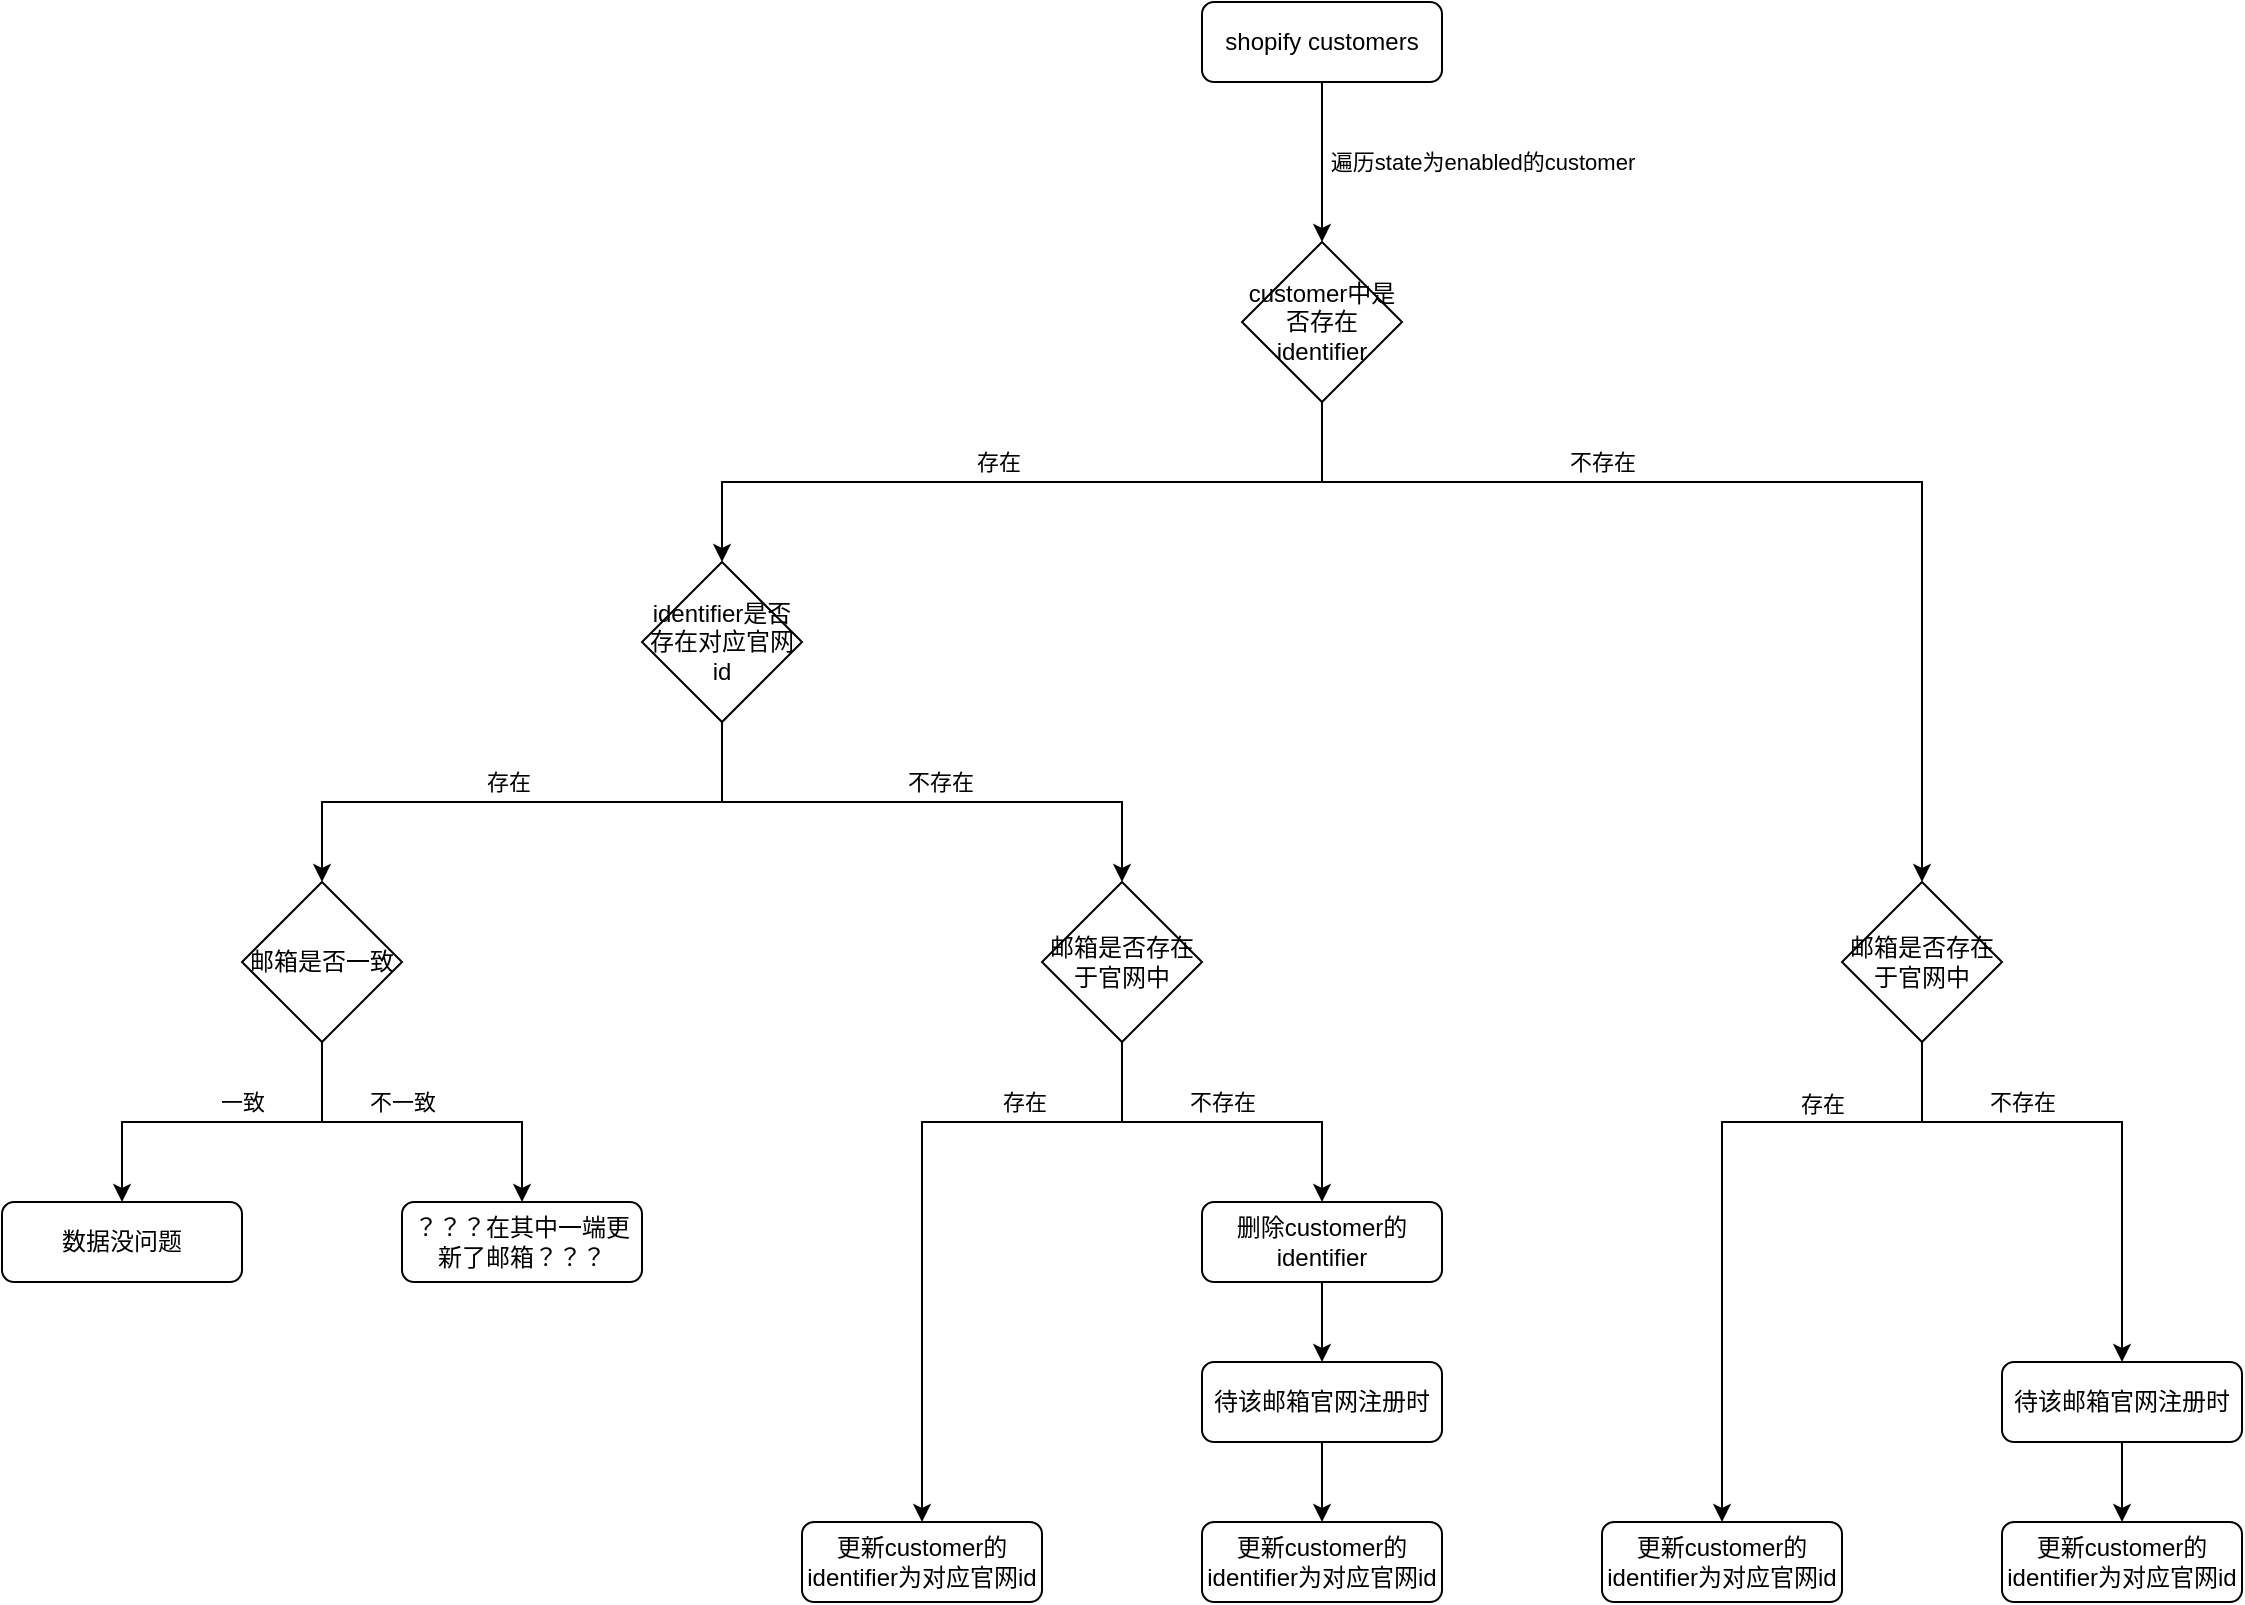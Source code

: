 <mxfile version="21.2.1" type="device">
  <diagram name="第 1 页" id="1n__sG-lZIyPBrob01RF">
    <mxGraphModel dx="2060" dy="1182" grid="1" gridSize="10" guides="1" tooltips="1" connect="1" arrows="1" fold="1" page="1" pageScale="1" pageWidth="827" pageHeight="1169" math="0" shadow="0">
      <root>
        <mxCell id="0" />
        <mxCell id="1" parent="0" />
        <mxCell id="VbJ_4d63BnBE6HaV6rYs-4" style="edgeStyle=orthogonalEdgeStyle;rounded=0;orthogonalLoop=1;jettySize=auto;html=1;" parent="1" source="VbJ_4d63BnBE6HaV6rYs-1" target="VbJ_4d63BnBE6HaV6rYs-3" edge="1">
          <mxGeometry relative="1" as="geometry" />
        </mxCell>
        <mxCell id="VbJ_4d63BnBE6HaV6rYs-78" value="遍历state为enabled的customer" style="edgeLabel;html=1;align=center;verticalAlign=middle;resizable=0;points=[];" parent="VbJ_4d63BnBE6HaV6rYs-4" vertex="1" connectable="0">
          <mxGeometry x="0.242" y="2" relative="1" as="geometry">
            <mxPoint x="78" y="-10" as="offset" />
          </mxGeometry>
        </mxCell>
        <mxCell id="VbJ_4d63BnBE6HaV6rYs-1" value="shopify&amp;nbsp;customers" style="rounded=1;whiteSpace=wrap;html=1;" parent="1" vertex="1">
          <mxGeometry x="880" y="160" width="120" height="40" as="geometry" />
        </mxCell>
        <mxCell id="VbJ_4d63BnBE6HaV6rYs-16" style="edgeStyle=orthogonalEdgeStyle;rounded=0;orthogonalLoop=1;jettySize=auto;html=1;" parent="1" source="VbJ_4d63BnBE6HaV6rYs-3" target="VbJ_4d63BnBE6HaV6rYs-7" edge="1">
          <mxGeometry relative="1" as="geometry">
            <Array as="points">
              <mxPoint x="940" y="400" />
              <mxPoint x="640" y="400" />
            </Array>
          </mxGeometry>
        </mxCell>
        <mxCell id="VbJ_4d63BnBE6HaV6rYs-18" value="存在" style="edgeLabel;html=1;align=center;verticalAlign=middle;resizable=0;points=[];" parent="VbJ_4d63BnBE6HaV6rYs-16" vertex="1" connectable="0">
          <mxGeometry x="0.133" y="-2" relative="1" as="geometry">
            <mxPoint x="13" y="-8" as="offset" />
          </mxGeometry>
        </mxCell>
        <mxCell id="VbJ_4d63BnBE6HaV6rYs-86" style="edgeStyle=orthogonalEdgeStyle;rounded=0;orthogonalLoop=1;jettySize=auto;html=1;" parent="1" source="VbJ_4d63BnBE6HaV6rYs-3" target="VbJ_4d63BnBE6HaV6rYs-83" edge="1">
          <mxGeometry relative="1" as="geometry">
            <Array as="points">
              <mxPoint x="940" y="400" />
              <mxPoint x="1240" y="400" />
            </Array>
          </mxGeometry>
        </mxCell>
        <mxCell id="VbJ_4d63BnBE6HaV6rYs-114" value="不存在" style="edgeLabel;html=1;align=center;verticalAlign=middle;resizable=0;points=[];" parent="VbJ_4d63BnBE6HaV6rYs-86" vertex="1" connectable="0">
          <mxGeometry x="-0.252" y="2" relative="1" as="geometry">
            <mxPoint x="-22" y="-8" as="offset" />
          </mxGeometry>
        </mxCell>
        <mxCell id="VbJ_4d63BnBE6HaV6rYs-3" value="customer中是否存在identifier" style="rhombus;whiteSpace=wrap;html=1;" parent="1" vertex="1">
          <mxGeometry x="900" y="280" width="80" height="80" as="geometry" />
        </mxCell>
        <mxCell id="VbJ_4d63BnBE6HaV6rYs-20" style="edgeStyle=orthogonalEdgeStyle;rounded=0;orthogonalLoop=1;jettySize=auto;html=1;" parent="1" source="VbJ_4d63BnBE6HaV6rYs-7" target="VbJ_4d63BnBE6HaV6rYs-14" edge="1">
          <mxGeometry relative="1" as="geometry">
            <Array as="points">
              <mxPoint x="640" y="560" />
              <mxPoint x="440" y="560" />
            </Array>
          </mxGeometry>
        </mxCell>
        <mxCell id="VbJ_4d63BnBE6HaV6rYs-24" value="存在" style="edgeLabel;html=1;align=center;verticalAlign=middle;resizable=0;points=[];" parent="VbJ_4d63BnBE6HaV6rYs-20" vertex="1" connectable="0">
          <mxGeometry x="0.125" y="4" relative="1" as="geometry">
            <mxPoint x="10" y="-14" as="offset" />
          </mxGeometry>
        </mxCell>
        <mxCell id="VbJ_4d63BnBE6HaV6rYs-23" style="edgeStyle=orthogonalEdgeStyle;rounded=0;orthogonalLoop=1;jettySize=auto;html=1;" parent="1" source="VbJ_4d63BnBE6HaV6rYs-7" target="VbJ_4d63BnBE6HaV6rYs-22" edge="1">
          <mxGeometry relative="1" as="geometry">
            <Array as="points">
              <mxPoint x="640" y="560" />
              <mxPoint x="840" y="560" />
            </Array>
          </mxGeometry>
        </mxCell>
        <mxCell id="VbJ_4d63BnBE6HaV6rYs-25" value="不存在" style="edgeLabel;html=1;align=center;verticalAlign=middle;resizable=0;points=[];" parent="VbJ_4d63BnBE6HaV6rYs-23" vertex="1" connectable="0">
          <mxGeometry x="0.15" y="1" relative="1" as="geometry">
            <mxPoint x="-12" y="-9" as="offset" />
          </mxGeometry>
        </mxCell>
        <mxCell id="VbJ_4d63BnBE6HaV6rYs-7" value="identifier是否存在对应官网id" style="rhombus;whiteSpace=wrap;html=1;" parent="1" vertex="1">
          <mxGeometry x="600" y="440" width="80" height="80" as="geometry" />
        </mxCell>
        <mxCell id="VbJ_4d63BnBE6HaV6rYs-36" style="edgeStyle=orthogonalEdgeStyle;rounded=0;orthogonalLoop=1;jettySize=auto;html=1;" parent="1" source="VbJ_4d63BnBE6HaV6rYs-14" target="VbJ_4d63BnBE6HaV6rYs-34" edge="1">
          <mxGeometry relative="1" as="geometry" />
        </mxCell>
        <mxCell id="VbJ_4d63BnBE6HaV6rYs-99" value="一致" style="edgeLabel;html=1;align=center;verticalAlign=middle;resizable=0;points=[];" parent="VbJ_4d63BnBE6HaV6rYs-36" vertex="1" connectable="0">
          <mxGeometry x="-0.244" y="-3" relative="1" as="geometry">
            <mxPoint x="-12" y="-7" as="offset" />
          </mxGeometry>
        </mxCell>
        <mxCell id="VbJ_4d63BnBE6HaV6rYs-37" style="edgeStyle=orthogonalEdgeStyle;rounded=0;orthogonalLoop=1;jettySize=auto;html=1;" parent="1" source="VbJ_4d63BnBE6HaV6rYs-14" target="VbJ_4d63BnBE6HaV6rYs-35" edge="1">
          <mxGeometry relative="1" as="geometry" />
        </mxCell>
        <mxCell id="VbJ_4d63BnBE6HaV6rYs-100" value="不一致" style="edgeLabel;html=1;align=center;verticalAlign=middle;resizable=0;points=[];" parent="VbJ_4d63BnBE6HaV6rYs-37" vertex="1" connectable="0">
          <mxGeometry x="0.289" y="1" relative="1" as="geometry">
            <mxPoint x="-36" y="-9" as="offset" />
          </mxGeometry>
        </mxCell>
        <mxCell id="VbJ_4d63BnBE6HaV6rYs-14" value="邮箱是否一致" style="rhombus;whiteSpace=wrap;html=1;" parent="1" vertex="1">
          <mxGeometry x="400" y="600" width="80" height="80" as="geometry" />
        </mxCell>
        <mxCell id="VbJ_4d63BnBE6HaV6rYs-93" style="edgeStyle=orthogonalEdgeStyle;rounded=0;orthogonalLoop=1;jettySize=auto;html=1;" parent="1" source="VbJ_4d63BnBE6HaV6rYs-22" target="VbJ_4d63BnBE6HaV6rYs-28" edge="1">
          <mxGeometry relative="1" as="geometry">
            <Array as="points">
              <mxPoint x="840" y="720" />
              <mxPoint x="740" y="720" />
            </Array>
          </mxGeometry>
        </mxCell>
        <mxCell id="VbJ_4d63BnBE6HaV6rYs-101" value="存在" style="edgeLabel;html=1;align=center;verticalAlign=middle;resizable=0;points=[];" parent="VbJ_4d63BnBE6HaV6rYs-93" vertex="1" connectable="0">
          <mxGeometry x="-0.178" relative="1" as="geometry">
            <mxPoint x="50" y="-10" as="offset" />
          </mxGeometry>
        </mxCell>
        <mxCell id="VbJ_4d63BnBE6HaV6rYs-98" style="edgeStyle=orthogonalEdgeStyle;rounded=0;orthogonalLoop=1;jettySize=auto;html=1;" parent="1" source="VbJ_4d63BnBE6HaV6rYs-22" target="VbJ_4d63BnBE6HaV6rYs-26" edge="1">
          <mxGeometry relative="1" as="geometry" />
        </mxCell>
        <mxCell id="VbJ_4d63BnBE6HaV6rYs-102" value="不存在" style="edgeLabel;html=1;align=center;verticalAlign=middle;resizable=0;points=[];" parent="VbJ_4d63BnBE6HaV6rYs-98" vertex="1" connectable="0">
          <mxGeometry x="0.133" y="-3" relative="1" as="geometry">
            <mxPoint x="-12" y="-13" as="offset" />
          </mxGeometry>
        </mxCell>
        <mxCell id="VbJ_4d63BnBE6HaV6rYs-22" value="邮箱是否存在于官网中" style="rhombus;whiteSpace=wrap;html=1;" parent="1" vertex="1">
          <mxGeometry x="800" y="600" width="80" height="80" as="geometry" />
        </mxCell>
        <mxCell id="VbJ_4d63BnBE6HaV6rYs-113" style="edgeStyle=orthogonalEdgeStyle;rounded=0;orthogonalLoop=1;jettySize=auto;html=1;" parent="1" source="VbJ_4d63BnBE6HaV6rYs-26" target="VbJ_4d63BnBE6HaV6rYs-112" edge="1">
          <mxGeometry relative="1" as="geometry" />
        </mxCell>
        <mxCell id="VbJ_4d63BnBE6HaV6rYs-26" value="删除customer的identifier" style="rounded=1;whiteSpace=wrap;html=1;" parent="1" vertex="1">
          <mxGeometry x="880" y="760" width="120" height="40" as="geometry" />
        </mxCell>
        <mxCell id="VbJ_4d63BnBE6HaV6rYs-28" value="更新customer的identifier为对应官网id" style="rounded=1;whiteSpace=wrap;html=1;" parent="1" vertex="1">
          <mxGeometry x="680" y="920" width="120" height="40" as="geometry" />
        </mxCell>
        <mxCell id="VbJ_4d63BnBE6HaV6rYs-34" value="数据没问题" style="rounded=1;whiteSpace=wrap;html=1;" parent="1" vertex="1">
          <mxGeometry x="280" y="760" width="120" height="40" as="geometry" />
        </mxCell>
        <mxCell id="VbJ_4d63BnBE6HaV6rYs-35" value="？？？在其中一端更新了邮箱？？？" style="rounded=1;whiteSpace=wrap;html=1;" parent="1" vertex="1">
          <mxGeometry x="480" y="760" width="120" height="40" as="geometry" />
        </mxCell>
        <mxCell id="VbJ_4d63BnBE6HaV6rYs-108" style="edgeStyle=orthogonalEdgeStyle;rounded=0;orthogonalLoop=1;jettySize=auto;html=1;" parent="1" source="VbJ_4d63BnBE6HaV6rYs-83" target="VbJ_4d63BnBE6HaV6rYs-107" edge="1">
          <mxGeometry relative="1" as="geometry">
            <Array as="points">
              <mxPoint x="1240" y="720" />
              <mxPoint x="1140" y="720" />
            </Array>
          </mxGeometry>
        </mxCell>
        <mxCell id="VbJ_4d63BnBE6HaV6rYs-110" value="存在" style="edgeLabel;html=1;align=center;verticalAlign=middle;resizable=0;points=[];" parent="VbJ_4d63BnBE6HaV6rYs-108" vertex="1" connectable="0">
          <mxGeometry x="0.178" relative="1" as="geometry">
            <mxPoint x="50" y="-70" as="offset" />
          </mxGeometry>
        </mxCell>
        <mxCell id="VbJ_4d63BnBE6HaV6rYs-109" style="edgeStyle=orthogonalEdgeStyle;rounded=0;orthogonalLoop=1;jettySize=auto;html=1;" parent="1" source="VbJ_4d63BnBE6HaV6rYs-83" target="VbJ_4d63BnBE6HaV6rYs-106" edge="1">
          <mxGeometry relative="1" as="geometry">
            <Array as="points">
              <mxPoint x="1240" y="720" />
              <mxPoint x="1340" y="720" />
            </Array>
          </mxGeometry>
        </mxCell>
        <mxCell id="VbJ_4d63BnBE6HaV6rYs-111" value="不存在" style="edgeLabel;html=1;align=center;verticalAlign=middle;resizable=0;points=[];" parent="VbJ_4d63BnBE6HaV6rYs-109" vertex="1" connectable="0">
          <mxGeometry x="0.244" relative="1" as="geometry">
            <mxPoint x="-50" y="-32" as="offset" />
          </mxGeometry>
        </mxCell>
        <mxCell id="VbJ_4d63BnBE6HaV6rYs-83" value="邮箱是否存在于官网中" style="rhombus;whiteSpace=wrap;html=1;" parent="1" vertex="1">
          <mxGeometry x="1200" y="600" width="80" height="80" as="geometry" />
        </mxCell>
        <mxCell id="VbJ_4d63BnBE6HaV6rYs-116" style="edgeStyle=orthogonalEdgeStyle;rounded=0;orthogonalLoop=1;jettySize=auto;html=1;" parent="1" source="VbJ_4d63BnBE6HaV6rYs-106" target="VbJ_4d63BnBE6HaV6rYs-115" edge="1">
          <mxGeometry relative="1" as="geometry" />
        </mxCell>
        <mxCell id="VbJ_4d63BnBE6HaV6rYs-106" value="待该邮箱官网注册时" style="rounded=1;whiteSpace=wrap;html=1;" parent="1" vertex="1">
          <mxGeometry x="1280" y="840" width="120" height="40" as="geometry" />
        </mxCell>
        <mxCell id="VbJ_4d63BnBE6HaV6rYs-107" value="更新customer的identifier为对应官网id" style="rounded=1;whiteSpace=wrap;html=1;" parent="1" vertex="1">
          <mxGeometry x="1080" y="920" width="120" height="40" as="geometry" />
        </mxCell>
        <mxCell id="VbJ_4d63BnBE6HaV6rYs-118" style="edgeStyle=orthogonalEdgeStyle;rounded=0;orthogonalLoop=1;jettySize=auto;html=1;" parent="1" source="VbJ_4d63BnBE6HaV6rYs-112" target="VbJ_4d63BnBE6HaV6rYs-117" edge="1">
          <mxGeometry relative="1" as="geometry" />
        </mxCell>
        <mxCell id="VbJ_4d63BnBE6HaV6rYs-112" value="待该邮箱官网注册时" style="rounded=1;whiteSpace=wrap;html=1;" parent="1" vertex="1">
          <mxGeometry x="880" y="840" width="120" height="40" as="geometry" />
        </mxCell>
        <mxCell id="VbJ_4d63BnBE6HaV6rYs-115" value="更新customer的identifier为对应官网id" style="rounded=1;whiteSpace=wrap;html=1;" parent="1" vertex="1">
          <mxGeometry x="1280" y="920" width="120" height="40" as="geometry" />
        </mxCell>
        <mxCell id="VbJ_4d63BnBE6HaV6rYs-117" value="更新customer的identifier为对应官网id" style="rounded=1;whiteSpace=wrap;html=1;" parent="1" vertex="1">
          <mxGeometry x="880" y="920" width="120" height="40" as="geometry" />
        </mxCell>
      </root>
    </mxGraphModel>
  </diagram>
</mxfile>
